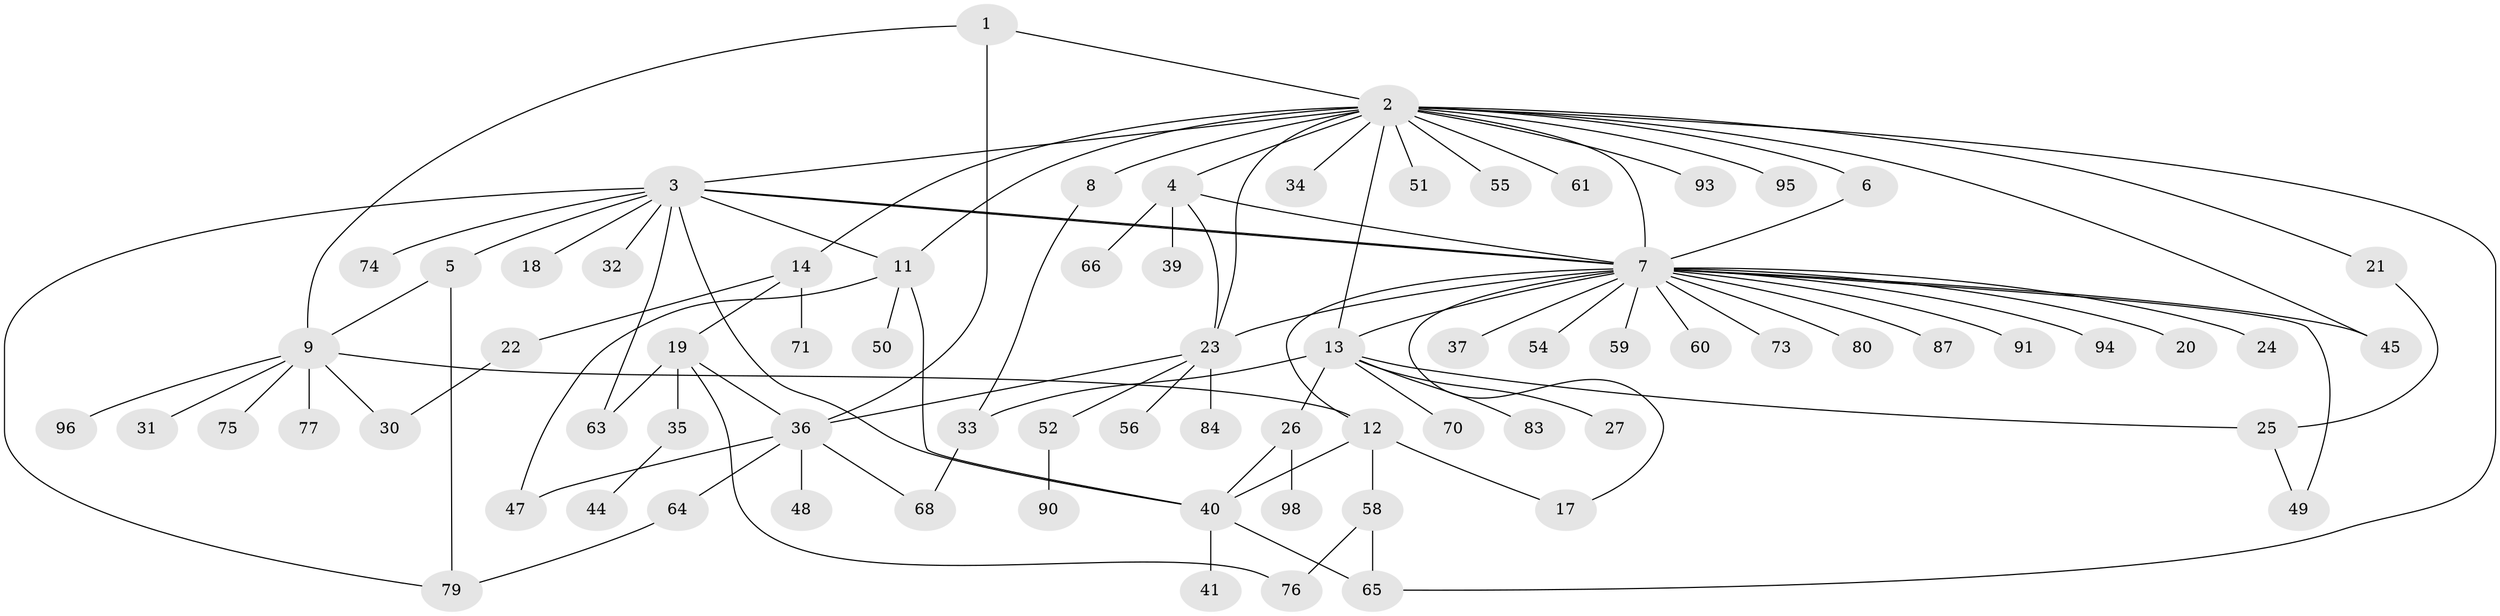 // original degree distribution, {3: 0.09183673469387756, 21: 0.01020408163265306, 12: 0.01020408163265306, 6: 0.04081632653061224, 4: 0.05102040816326531, 2: 0.23469387755102042, 20: 0.01020408163265306, 1: 0.4897959183673469, 9: 0.01020408163265306, 5: 0.030612244897959183, 7: 0.02040816326530612}
// Generated by graph-tools (version 1.1) at 2025/11/02/27/25 16:11:11]
// undirected, 74 vertices, 102 edges
graph export_dot {
graph [start="1"]
  node [color=gray90,style=filled];
  1;
  2 [super="+62"];
  3 [super="+10"];
  4 [super="+81"];
  5 [super="+28"];
  6;
  7 [super="+15"];
  8;
  9 [super="+16"];
  11 [super="+38"];
  12 [super="+53"];
  13 [super="+43"];
  14 [super="+29"];
  17 [super="+86"];
  18;
  19 [super="+97"];
  20 [super="+46"];
  21;
  22;
  23 [super="+42"];
  24;
  25 [super="+72"];
  26 [super="+92"];
  27 [super="+82"];
  30;
  31;
  32;
  33 [super="+57"];
  34;
  35;
  36 [super="+67"];
  37;
  39;
  40 [super="+78"];
  41;
  44;
  45;
  47;
  48;
  49;
  50;
  51;
  52;
  54;
  55;
  56;
  58;
  59;
  60;
  61;
  63 [super="+69"];
  64;
  65 [super="+85"];
  66;
  68;
  70;
  71 [super="+89"];
  73;
  74;
  75;
  76 [super="+88"];
  77;
  79;
  80;
  83;
  84;
  87;
  90;
  91;
  93;
  94;
  95;
  96;
  98;
  1 -- 2;
  1 -- 9;
  1 -- 36;
  2 -- 3;
  2 -- 4;
  2 -- 6;
  2 -- 8;
  2 -- 11 [weight=2];
  2 -- 13;
  2 -- 14;
  2 -- 21;
  2 -- 23;
  2 -- 34;
  2 -- 45;
  2 -- 51;
  2 -- 55;
  2 -- 61;
  2 -- 65;
  2 -- 93;
  2 -- 95;
  2 -- 7;
  3 -- 5;
  3 -- 7;
  3 -- 7;
  3 -- 18;
  3 -- 32;
  3 -- 40;
  3 -- 74;
  3 -- 79;
  3 -- 63;
  3 -- 11;
  4 -- 7;
  4 -- 23;
  4 -- 39;
  4 -- 66;
  5 -- 9;
  5 -- 79;
  6 -- 7;
  7 -- 12;
  7 -- 13;
  7 -- 17;
  7 -- 23 [weight=2];
  7 -- 24;
  7 -- 45;
  7 -- 54;
  7 -- 59;
  7 -- 60;
  7 -- 73;
  7 -- 80;
  7 -- 87;
  7 -- 91;
  7 -- 94;
  7 -- 49;
  7 -- 20;
  7 -- 37;
  8 -- 33;
  9 -- 77;
  9 -- 96;
  9 -- 75;
  9 -- 12;
  9 -- 30;
  9 -- 31;
  11 -- 40;
  11 -- 47;
  11 -- 50;
  12 -- 17;
  12 -- 40;
  12 -- 58;
  13 -- 26;
  13 -- 27;
  13 -- 70;
  13 -- 83;
  13 -- 25;
  13 -- 33;
  14 -- 19;
  14 -- 22;
  14 -- 71;
  19 -- 35;
  19 -- 36;
  19 -- 63;
  19 -- 76;
  21 -- 25;
  22 -- 30;
  23 -- 36;
  23 -- 56;
  23 -- 84;
  23 -- 52;
  25 -- 49;
  26 -- 40;
  26 -- 98;
  33 -- 68;
  35 -- 44;
  36 -- 47;
  36 -- 48;
  36 -- 64;
  36 -- 68;
  40 -- 41;
  40 -- 65;
  52 -- 90;
  58 -- 76;
  58 -- 65;
  64 -- 79;
}
